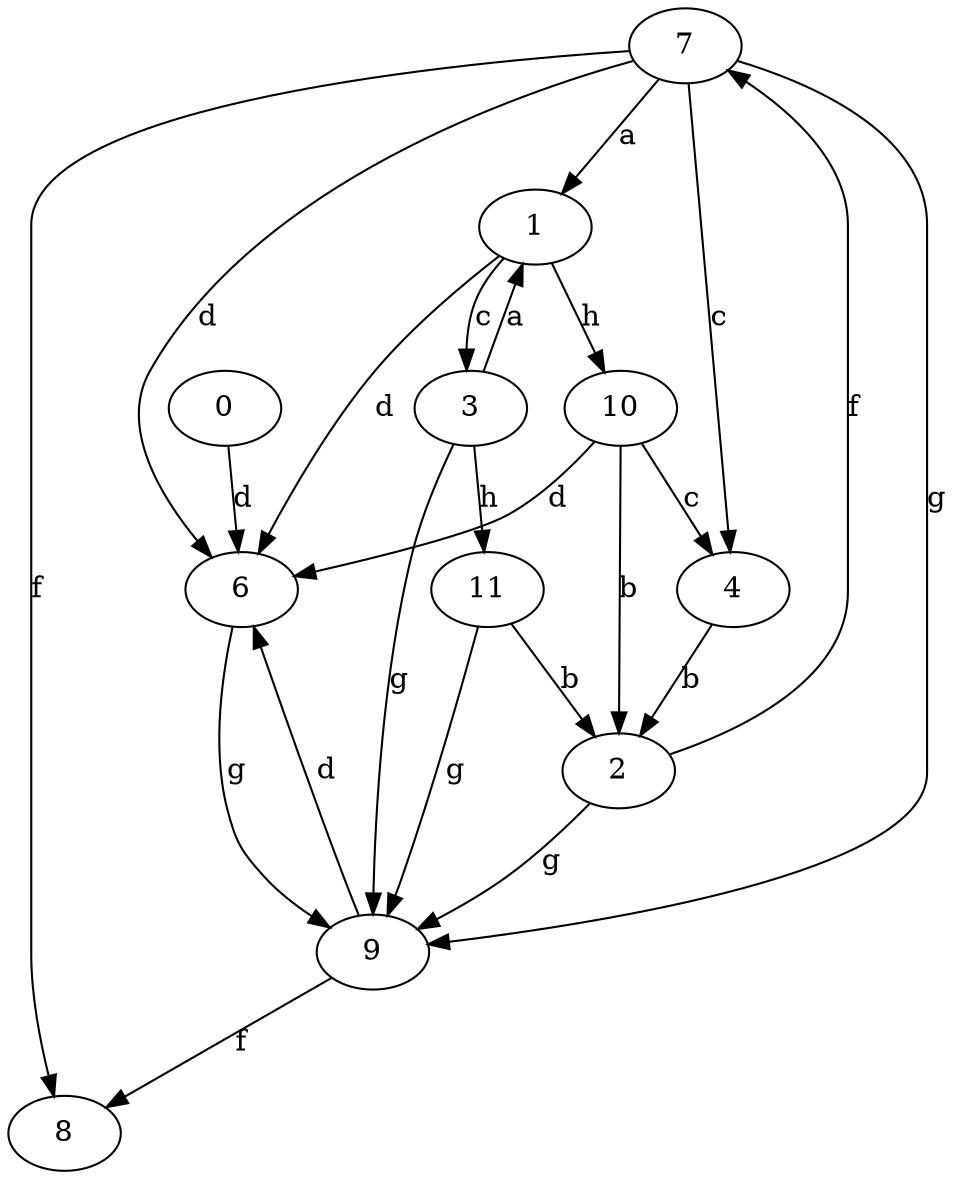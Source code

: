 strict digraph  {
0;
1;
2;
3;
4;
6;
7;
8;
9;
10;
11;
0 -> 6  [label=d];
1 -> 3  [label=c];
1 -> 6  [label=d];
1 -> 10  [label=h];
2 -> 7  [label=f];
2 -> 9  [label=g];
3 -> 1  [label=a];
3 -> 9  [label=g];
3 -> 11  [label=h];
4 -> 2  [label=b];
6 -> 9  [label=g];
7 -> 1  [label=a];
7 -> 4  [label=c];
7 -> 6  [label=d];
7 -> 8  [label=f];
7 -> 9  [label=g];
9 -> 6  [label=d];
9 -> 8  [label=f];
10 -> 2  [label=b];
10 -> 4  [label=c];
10 -> 6  [label=d];
11 -> 2  [label=b];
11 -> 9  [label=g];
}
